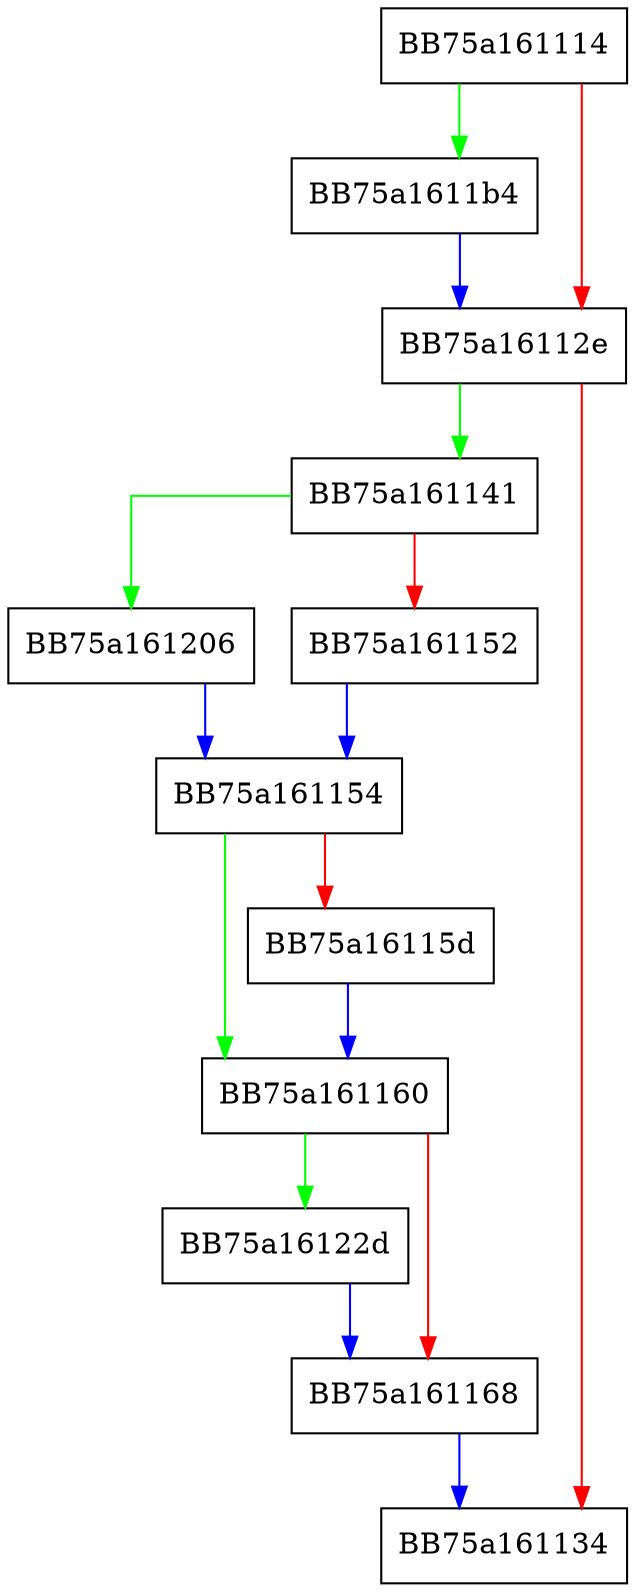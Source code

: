 digraph lmp_InitializeLocalLuaState {
  node [shape="box"];
  graph [splines=ortho];
  BB75a161114 -> BB75a1611b4 [color="green"];
  BB75a161114 -> BB75a16112e [color="red"];
  BB75a16112e -> BB75a161141 [color="green"];
  BB75a16112e -> BB75a161134 [color="red"];
  BB75a161141 -> BB75a161206 [color="green"];
  BB75a161141 -> BB75a161152 [color="red"];
  BB75a161152 -> BB75a161154 [color="blue"];
  BB75a161154 -> BB75a161160 [color="green"];
  BB75a161154 -> BB75a16115d [color="red"];
  BB75a16115d -> BB75a161160 [color="blue"];
  BB75a161160 -> BB75a16122d [color="green"];
  BB75a161160 -> BB75a161168 [color="red"];
  BB75a161168 -> BB75a161134 [color="blue"];
  BB75a1611b4 -> BB75a16112e [color="blue"];
  BB75a161206 -> BB75a161154 [color="blue"];
  BB75a16122d -> BB75a161168 [color="blue"];
}